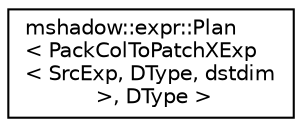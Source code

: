 digraph "Graphical Class Hierarchy"
{
 // LATEX_PDF_SIZE
  edge [fontname="Helvetica",fontsize="10",labelfontname="Helvetica",labelfontsize="10"];
  node [fontname="Helvetica",fontsize="10",shape=record];
  rankdir="LR";
  Node0 [label="mshadow::expr::Plan\l\< PackColToPatchXExp\l\< SrcExp, DType, dstdim\l \>, DType \>",height=0.2,width=0.4,color="black", fillcolor="white", style="filled",URL="$structmshadow_1_1expr_1_1Plan_3_01PackColToPatchXExp_3_01SrcExp_00_01DType_00_01dstdim_01_4_00_01DType_01_4.html",tooltip=" "];
}

